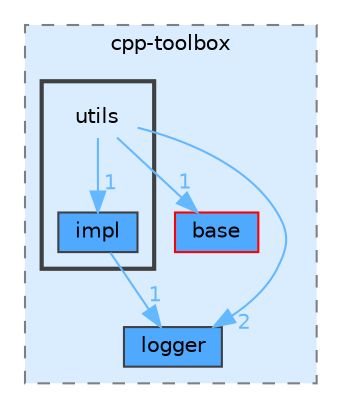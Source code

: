 digraph "src/include/cpp-toolbox/utils"
{
 // LATEX_PDF_SIZE
  bgcolor="transparent";
  edge [fontname=Helvetica,fontsize=10,labelfontname=Helvetica,labelfontsize=10];
  node [fontname=Helvetica,fontsize=10,shape=box,height=0.2,width=0.4];
  compound=true
  subgraph clusterdir_09c6140c2956544491238e129f11fd9f {
    graph [ bgcolor="#daedff", pencolor="grey50", label="cpp-toolbox", fontname=Helvetica,fontsize=10 style="filled,dashed", URL="dir_09c6140c2956544491238e129f11fd9f.html",tooltip=""]
  dir_175064ea02679cf4c3a50b5407502295 [label="base", fillcolor="#4ea9ff", color="red", style="filled", URL="dir_175064ea02679cf4c3a50b5407502295.html",tooltip=""];
  dir_40d9b6a4c321e73b85093107dc465522 [label="logger", fillcolor="#4ea9ff", color="grey25", style="filled", URL="dir_40d9b6a4c321e73b85093107dc465522.html",tooltip=""];
  subgraph clusterdir_f67a023f401e335084376ee616e38b67 {
    graph [ bgcolor="#daedff", pencolor="grey25", label="", fontname=Helvetica,fontsize=10 style="filled,bold", URL="dir_f67a023f401e335084376ee616e38b67.html",tooltip=""]
    dir_f67a023f401e335084376ee616e38b67 [shape=plaintext, label="utils"];
  dir_78c34a98bded00aa65a243bb573c25b4 [label="impl", fillcolor="#4ea9ff", color="grey25", style="filled", URL="dir_78c34a98bded00aa65a243bb573c25b4.html",tooltip=""];
  }
  }
  dir_f67a023f401e335084376ee616e38b67->dir_175064ea02679cf4c3a50b5407502295 [headlabel="1", labeldistance=1.5 headhref="dir_000041_000000.html" href="dir_000041_000000.html" color="steelblue1" fontcolor="steelblue1"];
  dir_f67a023f401e335084376ee616e38b67->dir_40d9b6a4c321e73b85093107dc465522 [headlabel="2", labeldistance=1.5 headhref="dir_000041_000030.html" href="dir_000041_000030.html" color="steelblue1" fontcolor="steelblue1"];
  dir_f67a023f401e335084376ee616e38b67->dir_78c34a98bded00aa65a243bb573c25b4 [headlabel="1", labeldistance=1.5 headhref="dir_000041_000026.html" href="dir_000041_000026.html" color="steelblue1" fontcolor="steelblue1"];
  dir_78c34a98bded00aa65a243bb573c25b4->dir_40d9b6a4c321e73b85093107dc465522 [headlabel="1", labeldistance=1.5 headhref="dir_000026_000030.html" href="dir_000026_000030.html" color="steelblue1" fontcolor="steelblue1"];
}
